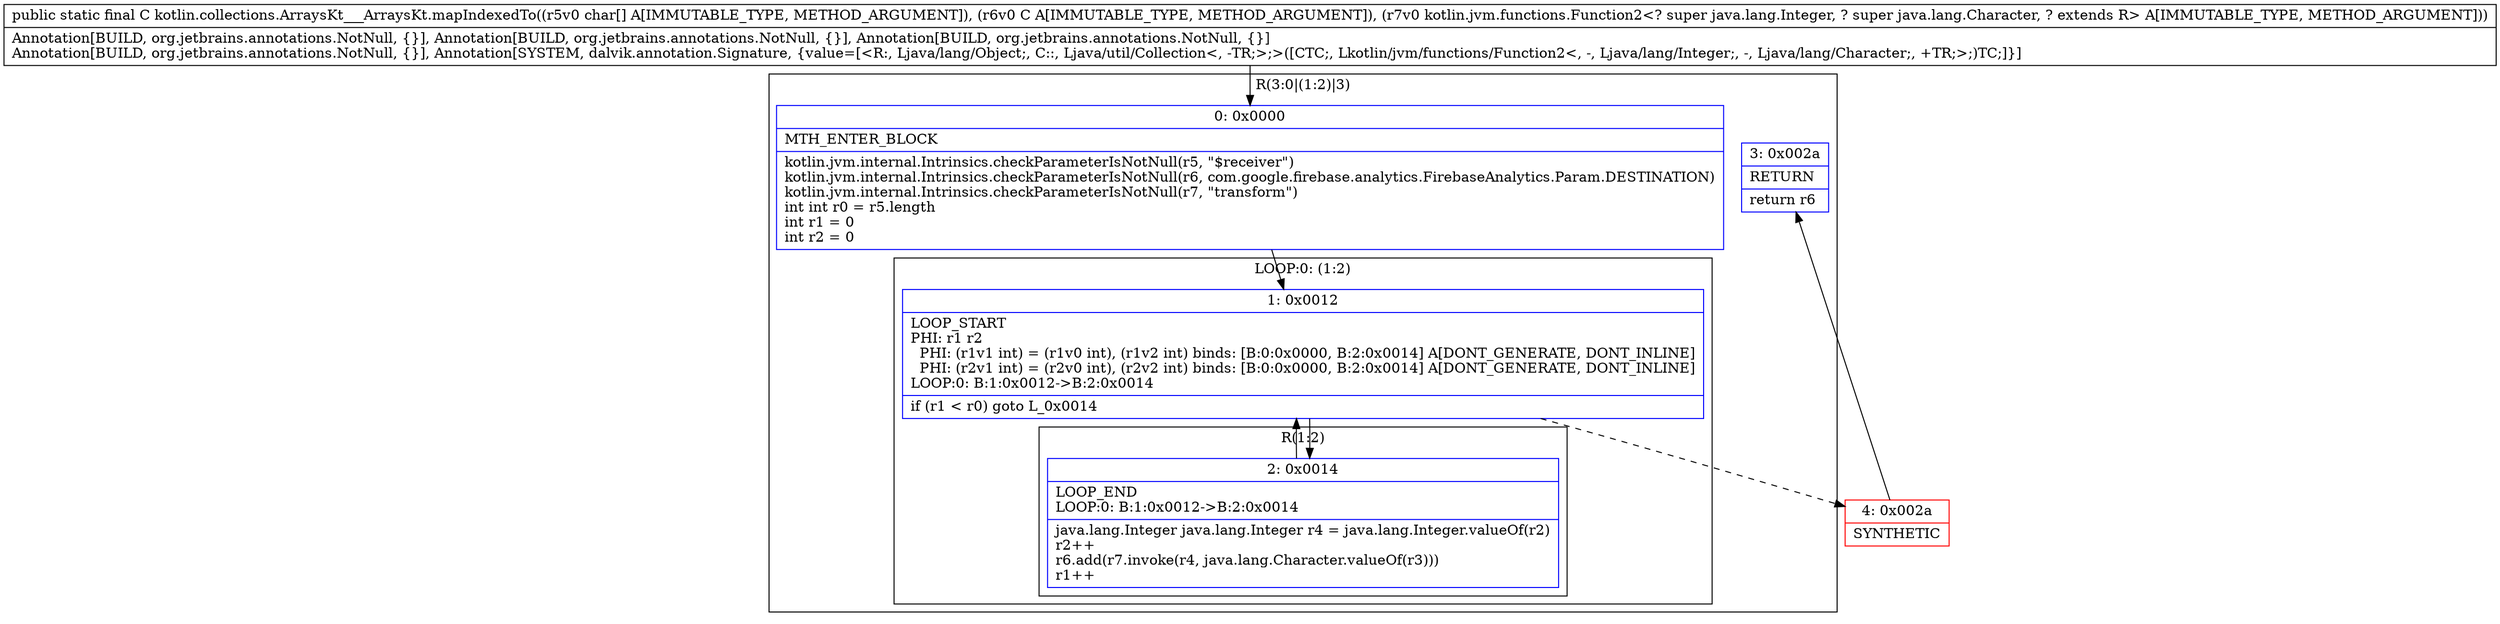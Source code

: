 digraph "CFG forkotlin.collections.ArraysKt___ArraysKt.mapIndexedTo([CLjava\/util\/Collection;Lkotlin\/jvm\/functions\/Function2;)Ljava\/util\/Collection;" {
subgraph cluster_Region_291682827 {
label = "R(3:0|(1:2)|3)";
node [shape=record,color=blue];
Node_0 [shape=record,label="{0\:\ 0x0000|MTH_ENTER_BLOCK\l|kotlin.jvm.internal.Intrinsics.checkParameterIsNotNull(r5, \"$receiver\")\lkotlin.jvm.internal.Intrinsics.checkParameterIsNotNull(r6, com.google.firebase.analytics.FirebaseAnalytics.Param.DESTINATION)\lkotlin.jvm.internal.Intrinsics.checkParameterIsNotNull(r7, \"transform\")\lint int r0 = r5.length\lint r1 = 0\lint r2 = 0\l}"];
subgraph cluster_LoopRegion_984754002 {
label = "LOOP:0: (1:2)";
node [shape=record,color=blue];
Node_1 [shape=record,label="{1\:\ 0x0012|LOOP_START\lPHI: r1 r2 \l  PHI: (r1v1 int) = (r1v0 int), (r1v2 int) binds: [B:0:0x0000, B:2:0x0014] A[DONT_GENERATE, DONT_INLINE]\l  PHI: (r2v1 int) = (r2v0 int), (r2v2 int) binds: [B:0:0x0000, B:2:0x0014] A[DONT_GENERATE, DONT_INLINE]\lLOOP:0: B:1:0x0012\-\>B:2:0x0014\l|if (r1 \< r0) goto L_0x0014\l}"];
subgraph cluster_Region_212613896 {
label = "R(1:2)";
node [shape=record,color=blue];
Node_2 [shape=record,label="{2\:\ 0x0014|LOOP_END\lLOOP:0: B:1:0x0012\-\>B:2:0x0014\l|java.lang.Integer java.lang.Integer r4 = java.lang.Integer.valueOf(r2)\lr2++\lr6.add(r7.invoke(r4, java.lang.Character.valueOf(r3)))\lr1++\l}"];
}
}
Node_3 [shape=record,label="{3\:\ 0x002a|RETURN\l|return r6\l}"];
}
Node_4 [shape=record,color=red,label="{4\:\ 0x002a|SYNTHETIC\l}"];
MethodNode[shape=record,label="{public static final C kotlin.collections.ArraysKt___ArraysKt.mapIndexedTo((r5v0 char[] A[IMMUTABLE_TYPE, METHOD_ARGUMENT]), (r6v0 C A[IMMUTABLE_TYPE, METHOD_ARGUMENT]), (r7v0 kotlin.jvm.functions.Function2\<? super java.lang.Integer, ? super java.lang.Character, ? extends R\> A[IMMUTABLE_TYPE, METHOD_ARGUMENT]))  | Annotation[BUILD, org.jetbrains.annotations.NotNull, \{\}], Annotation[BUILD, org.jetbrains.annotations.NotNull, \{\}], Annotation[BUILD, org.jetbrains.annotations.NotNull, \{\}]\lAnnotation[BUILD, org.jetbrains.annotations.NotNull, \{\}], Annotation[SYSTEM, dalvik.annotation.Signature, \{value=[\<R:, Ljava\/lang\/Object;, C::, Ljava\/util\/Collection\<, \-TR;\>;\>([CTC;, Lkotlin\/jvm\/functions\/Function2\<, \-, Ljava\/lang\/Integer;, \-, Ljava\/lang\/Character;, +TR;\>;)TC;]\}]\l}"];
MethodNode -> Node_0;
Node_0 -> Node_1;
Node_1 -> Node_2;
Node_1 -> Node_4[style=dashed];
Node_2 -> Node_1;
Node_4 -> Node_3;
}

